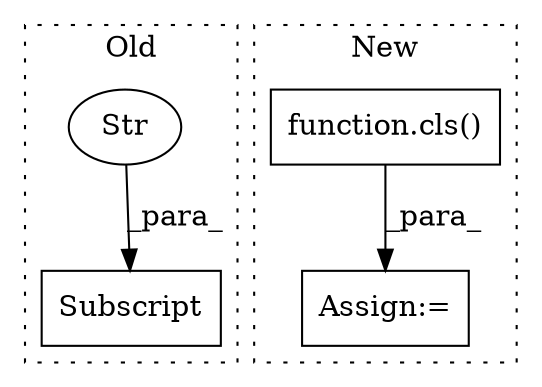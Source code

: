 digraph G {
subgraph cluster0 {
1 [label="Subscript" a="63" s="1721,0" l="16,0" shape="box"];
3 [label="Str" a="66" s="1728" l="8" shape="ellipse"];
label = "Old";
style="dotted";
}
subgraph cluster1 {
2 [label="function.cls()" a="75" s="1581" l="22" shape="box"];
4 [label="Assign:=" a="68" s="1578" l="3" shape="box"];
label = "New";
style="dotted";
}
2 -> 4 [label="_para_"];
3 -> 1 [label="_para_"];
}